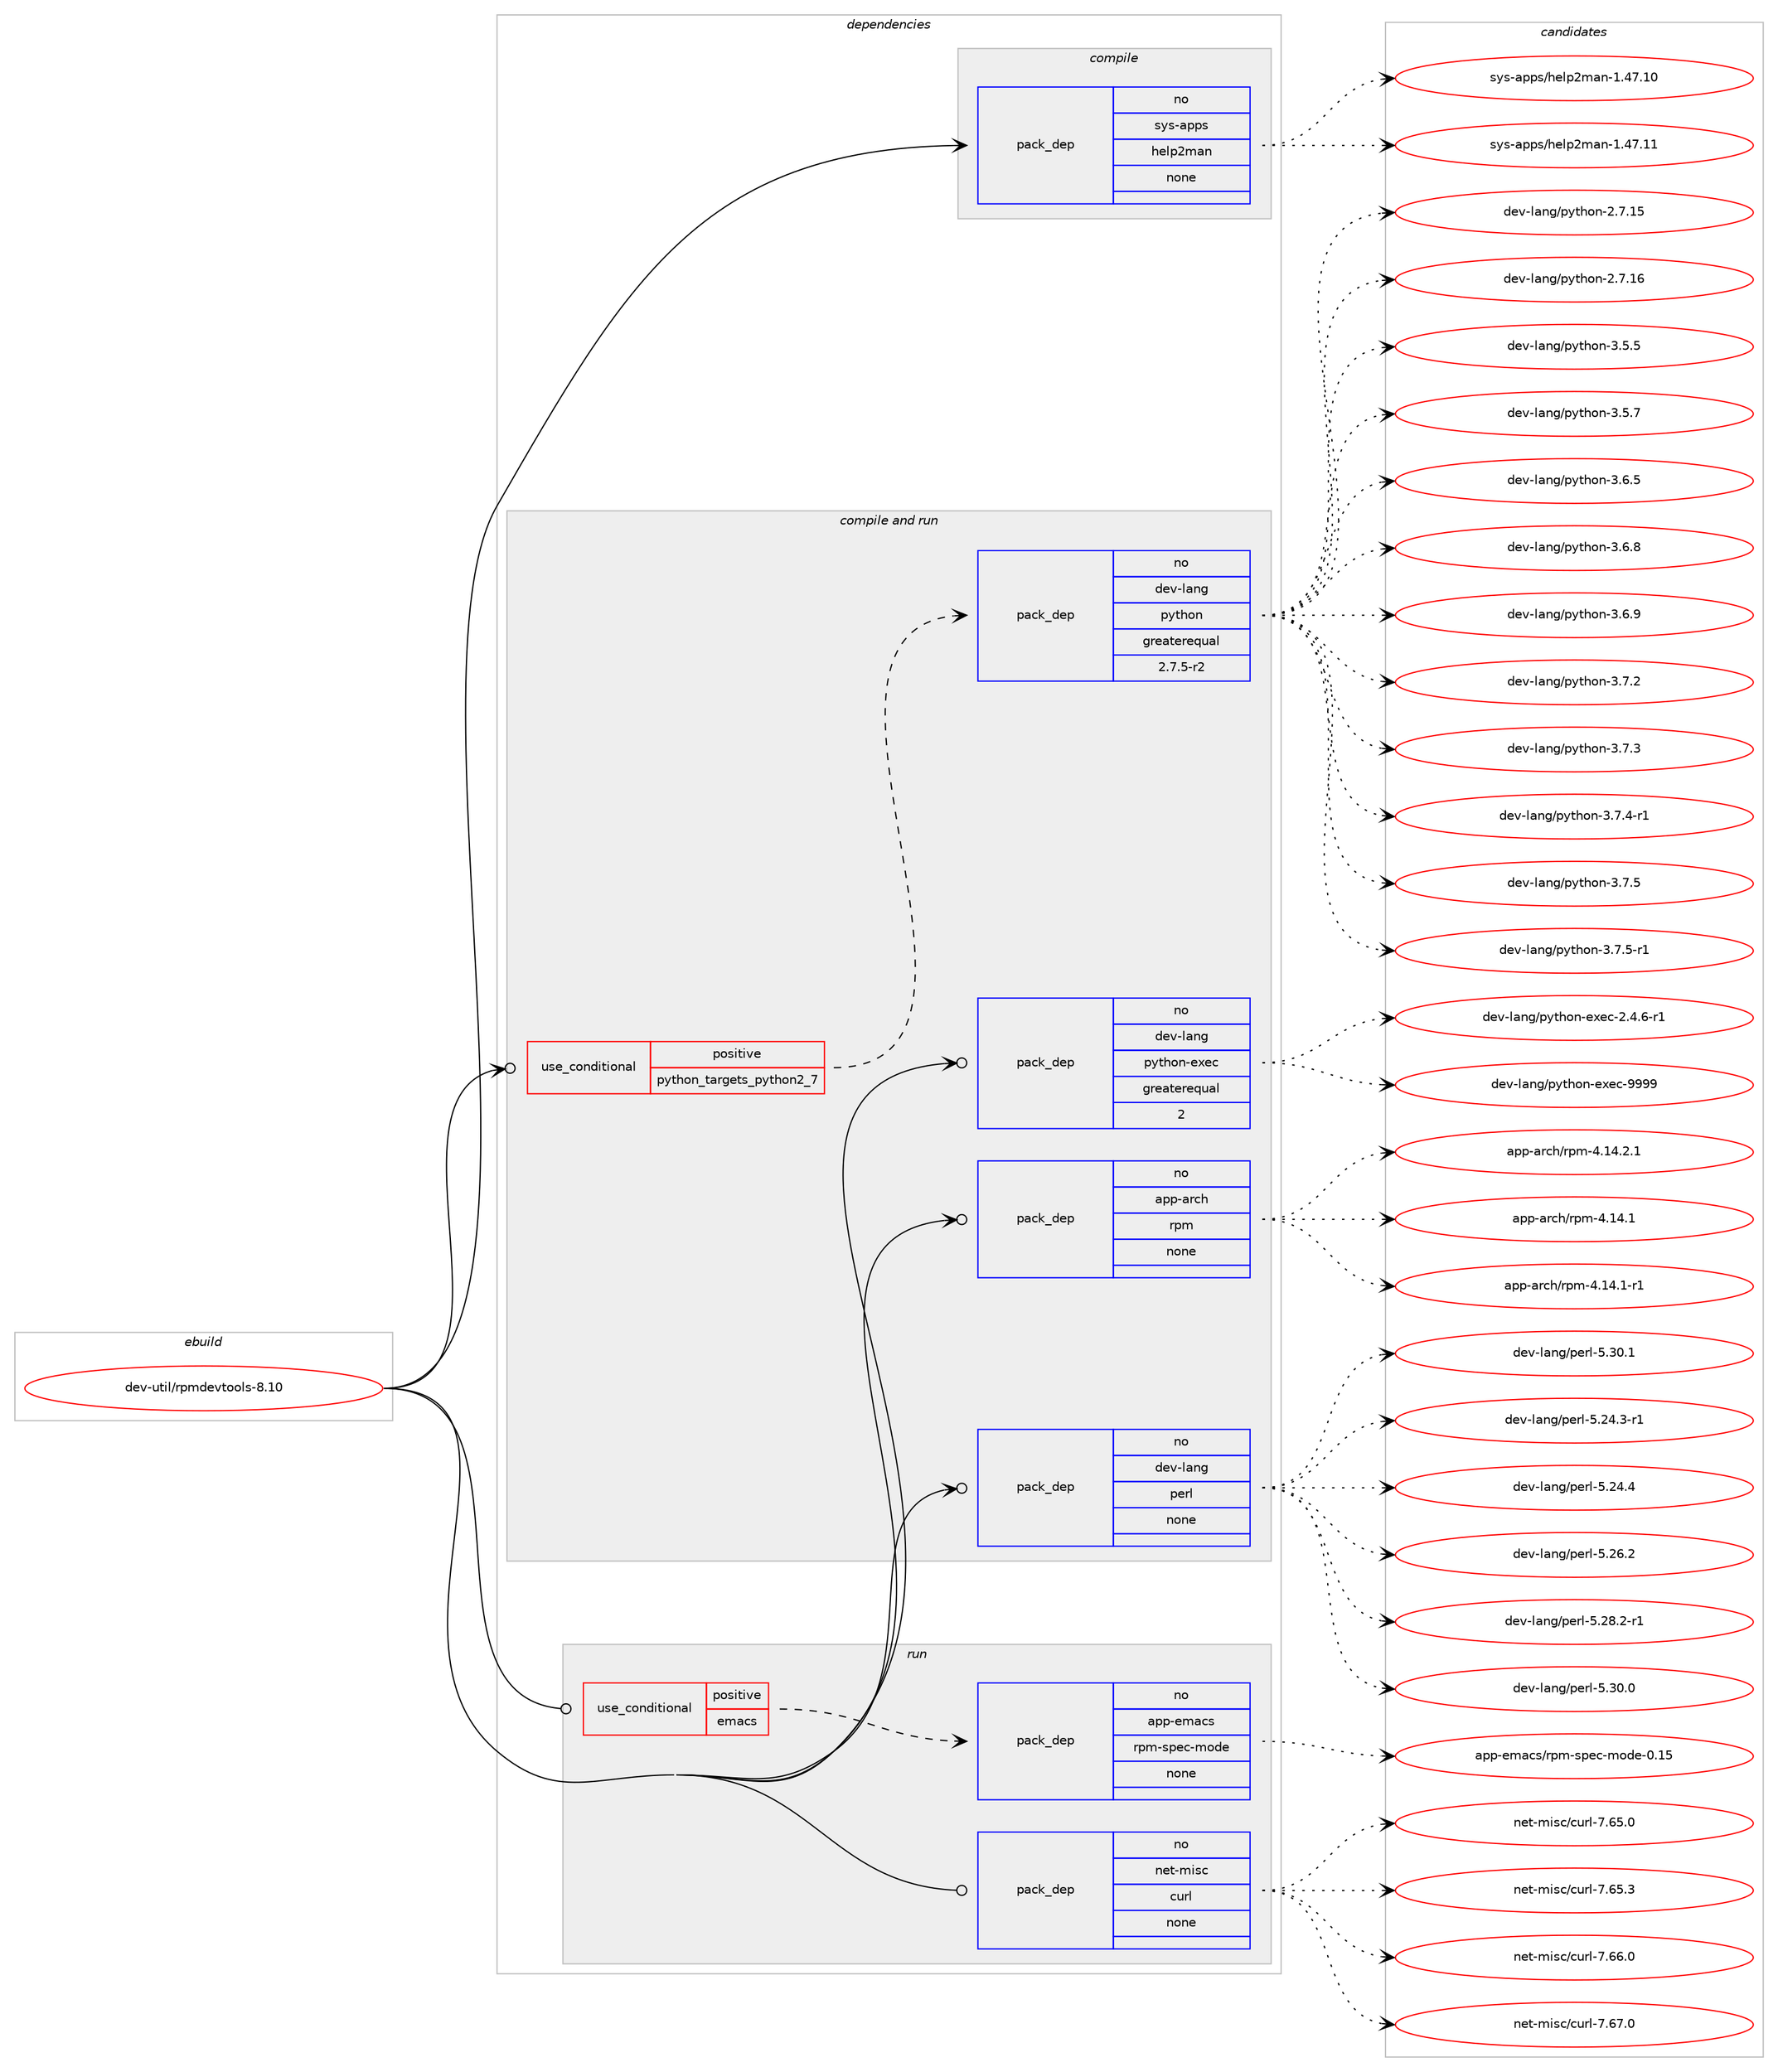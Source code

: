 digraph prolog {

# *************
# Graph options
# *************

newrank=true;
concentrate=true;
compound=true;
graph [rankdir=LR,fontname=Helvetica,fontsize=10,ranksep=1.5];#, ranksep=2.5, nodesep=0.2];
edge  [arrowhead=vee];
node  [fontname=Helvetica,fontsize=10];

# **********
# The ebuild
# **********

subgraph cluster_leftcol {
color=gray;
rank=same;
label=<<i>ebuild</i>>;
id [label="dev-util/rpmdevtools-8.10", color=red, width=4, href="../dev-util/rpmdevtools-8.10.svg"];
}

# ****************
# The dependencies
# ****************

subgraph cluster_midcol {
color=gray;
label=<<i>dependencies</i>>;
subgraph cluster_compile {
fillcolor="#eeeeee";
style=filled;
label=<<i>compile</i>>;
subgraph pack536506 {
dependency731964 [label=<<TABLE BORDER="0" CELLBORDER="1" CELLSPACING="0" CELLPADDING="4" WIDTH="220"><TR><TD ROWSPAN="6" CELLPADDING="30">pack_dep</TD></TR><TR><TD WIDTH="110">no</TD></TR><TR><TD>sys-apps</TD></TR><TR><TD>help2man</TD></TR><TR><TD>none</TD></TR><TR><TD></TD></TR></TABLE>>, shape=none, color=blue];
}
id:e -> dependency731964:w [weight=20,style="solid",arrowhead="vee"];
}
subgraph cluster_compileandrun {
fillcolor="#eeeeee";
style=filled;
label=<<i>compile and run</i>>;
subgraph cond183270 {
dependency731965 [label=<<TABLE BORDER="0" CELLBORDER="1" CELLSPACING="0" CELLPADDING="4"><TR><TD ROWSPAN="3" CELLPADDING="10">use_conditional</TD></TR><TR><TD>positive</TD></TR><TR><TD>python_targets_python2_7</TD></TR></TABLE>>, shape=none, color=red];
subgraph pack536507 {
dependency731966 [label=<<TABLE BORDER="0" CELLBORDER="1" CELLSPACING="0" CELLPADDING="4" WIDTH="220"><TR><TD ROWSPAN="6" CELLPADDING="30">pack_dep</TD></TR><TR><TD WIDTH="110">no</TD></TR><TR><TD>dev-lang</TD></TR><TR><TD>python</TD></TR><TR><TD>greaterequal</TD></TR><TR><TD>2.7.5-r2</TD></TR></TABLE>>, shape=none, color=blue];
}
dependency731965:e -> dependency731966:w [weight=20,style="dashed",arrowhead="vee"];
}
id:e -> dependency731965:w [weight=20,style="solid",arrowhead="odotvee"];
subgraph pack536508 {
dependency731967 [label=<<TABLE BORDER="0" CELLBORDER="1" CELLSPACING="0" CELLPADDING="4" WIDTH="220"><TR><TD ROWSPAN="6" CELLPADDING="30">pack_dep</TD></TR><TR><TD WIDTH="110">no</TD></TR><TR><TD>app-arch</TD></TR><TR><TD>rpm</TD></TR><TR><TD>none</TD></TR><TR><TD></TD></TR></TABLE>>, shape=none, color=blue];
}
id:e -> dependency731967:w [weight=20,style="solid",arrowhead="odotvee"];
subgraph pack536509 {
dependency731968 [label=<<TABLE BORDER="0" CELLBORDER="1" CELLSPACING="0" CELLPADDING="4" WIDTH="220"><TR><TD ROWSPAN="6" CELLPADDING="30">pack_dep</TD></TR><TR><TD WIDTH="110">no</TD></TR><TR><TD>dev-lang</TD></TR><TR><TD>perl</TD></TR><TR><TD>none</TD></TR><TR><TD></TD></TR></TABLE>>, shape=none, color=blue];
}
id:e -> dependency731968:w [weight=20,style="solid",arrowhead="odotvee"];
subgraph pack536510 {
dependency731969 [label=<<TABLE BORDER="0" CELLBORDER="1" CELLSPACING="0" CELLPADDING="4" WIDTH="220"><TR><TD ROWSPAN="6" CELLPADDING="30">pack_dep</TD></TR><TR><TD WIDTH="110">no</TD></TR><TR><TD>dev-lang</TD></TR><TR><TD>python-exec</TD></TR><TR><TD>greaterequal</TD></TR><TR><TD>2</TD></TR></TABLE>>, shape=none, color=blue];
}
id:e -> dependency731969:w [weight=20,style="solid",arrowhead="odotvee"];
}
subgraph cluster_run {
fillcolor="#eeeeee";
style=filled;
label=<<i>run</i>>;
subgraph cond183271 {
dependency731970 [label=<<TABLE BORDER="0" CELLBORDER="1" CELLSPACING="0" CELLPADDING="4"><TR><TD ROWSPAN="3" CELLPADDING="10">use_conditional</TD></TR><TR><TD>positive</TD></TR><TR><TD>emacs</TD></TR></TABLE>>, shape=none, color=red];
subgraph pack536511 {
dependency731971 [label=<<TABLE BORDER="0" CELLBORDER="1" CELLSPACING="0" CELLPADDING="4" WIDTH="220"><TR><TD ROWSPAN="6" CELLPADDING="30">pack_dep</TD></TR><TR><TD WIDTH="110">no</TD></TR><TR><TD>app-emacs</TD></TR><TR><TD>rpm-spec-mode</TD></TR><TR><TD>none</TD></TR><TR><TD></TD></TR></TABLE>>, shape=none, color=blue];
}
dependency731970:e -> dependency731971:w [weight=20,style="dashed",arrowhead="vee"];
}
id:e -> dependency731970:w [weight=20,style="solid",arrowhead="odot"];
subgraph pack536512 {
dependency731972 [label=<<TABLE BORDER="0" CELLBORDER="1" CELLSPACING="0" CELLPADDING="4" WIDTH="220"><TR><TD ROWSPAN="6" CELLPADDING="30">pack_dep</TD></TR><TR><TD WIDTH="110">no</TD></TR><TR><TD>net-misc</TD></TR><TR><TD>curl</TD></TR><TR><TD>none</TD></TR><TR><TD></TD></TR></TABLE>>, shape=none, color=blue];
}
id:e -> dependency731972:w [weight=20,style="solid",arrowhead="odot"];
}
}

# **************
# The candidates
# **************

subgraph cluster_choices {
rank=same;
color=gray;
label=<<i>candidates</i>>;

subgraph choice536506 {
color=black;
nodesep=1;
choice11512111545971121121154710410110811250109971104549465255464948 [label="sys-apps/help2man-1.47.10", color=red, width=4,href="../sys-apps/help2man-1.47.10.svg"];
choice11512111545971121121154710410110811250109971104549465255464949 [label="sys-apps/help2man-1.47.11", color=red, width=4,href="../sys-apps/help2man-1.47.11.svg"];
dependency731964:e -> choice11512111545971121121154710410110811250109971104549465255464948:w [style=dotted,weight="100"];
dependency731964:e -> choice11512111545971121121154710410110811250109971104549465255464949:w [style=dotted,weight="100"];
}
subgraph choice536507 {
color=black;
nodesep=1;
choice10010111845108971101034711212111610411111045504655464953 [label="dev-lang/python-2.7.15", color=red, width=4,href="../dev-lang/python-2.7.15.svg"];
choice10010111845108971101034711212111610411111045504655464954 [label="dev-lang/python-2.7.16", color=red, width=4,href="../dev-lang/python-2.7.16.svg"];
choice100101118451089711010347112121116104111110455146534653 [label="dev-lang/python-3.5.5", color=red, width=4,href="../dev-lang/python-3.5.5.svg"];
choice100101118451089711010347112121116104111110455146534655 [label="dev-lang/python-3.5.7", color=red, width=4,href="../dev-lang/python-3.5.7.svg"];
choice100101118451089711010347112121116104111110455146544653 [label="dev-lang/python-3.6.5", color=red, width=4,href="../dev-lang/python-3.6.5.svg"];
choice100101118451089711010347112121116104111110455146544656 [label="dev-lang/python-3.6.8", color=red, width=4,href="../dev-lang/python-3.6.8.svg"];
choice100101118451089711010347112121116104111110455146544657 [label="dev-lang/python-3.6.9", color=red, width=4,href="../dev-lang/python-3.6.9.svg"];
choice100101118451089711010347112121116104111110455146554650 [label="dev-lang/python-3.7.2", color=red, width=4,href="../dev-lang/python-3.7.2.svg"];
choice100101118451089711010347112121116104111110455146554651 [label="dev-lang/python-3.7.3", color=red, width=4,href="../dev-lang/python-3.7.3.svg"];
choice1001011184510897110103471121211161041111104551465546524511449 [label="dev-lang/python-3.7.4-r1", color=red, width=4,href="../dev-lang/python-3.7.4-r1.svg"];
choice100101118451089711010347112121116104111110455146554653 [label="dev-lang/python-3.7.5", color=red, width=4,href="../dev-lang/python-3.7.5.svg"];
choice1001011184510897110103471121211161041111104551465546534511449 [label="dev-lang/python-3.7.5-r1", color=red, width=4,href="../dev-lang/python-3.7.5-r1.svg"];
dependency731966:e -> choice10010111845108971101034711212111610411111045504655464953:w [style=dotted,weight="100"];
dependency731966:e -> choice10010111845108971101034711212111610411111045504655464954:w [style=dotted,weight="100"];
dependency731966:e -> choice100101118451089711010347112121116104111110455146534653:w [style=dotted,weight="100"];
dependency731966:e -> choice100101118451089711010347112121116104111110455146534655:w [style=dotted,weight="100"];
dependency731966:e -> choice100101118451089711010347112121116104111110455146544653:w [style=dotted,weight="100"];
dependency731966:e -> choice100101118451089711010347112121116104111110455146544656:w [style=dotted,weight="100"];
dependency731966:e -> choice100101118451089711010347112121116104111110455146544657:w [style=dotted,weight="100"];
dependency731966:e -> choice100101118451089711010347112121116104111110455146554650:w [style=dotted,weight="100"];
dependency731966:e -> choice100101118451089711010347112121116104111110455146554651:w [style=dotted,weight="100"];
dependency731966:e -> choice1001011184510897110103471121211161041111104551465546524511449:w [style=dotted,weight="100"];
dependency731966:e -> choice100101118451089711010347112121116104111110455146554653:w [style=dotted,weight="100"];
dependency731966:e -> choice1001011184510897110103471121211161041111104551465546534511449:w [style=dotted,weight="100"];
}
subgraph choice536508 {
color=black;
nodesep=1;
choice971121124597114991044711411210945524649524649 [label="app-arch/rpm-4.14.1", color=red, width=4,href="../app-arch/rpm-4.14.1.svg"];
choice9711211245971149910447114112109455246495246494511449 [label="app-arch/rpm-4.14.1-r1", color=red, width=4,href="../app-arch/rpm-4.14.1-r1.svg"];
choice9711211245971149910447114112109455246495246504649 [label="app-arch/rpm-4.14.2.1", color=red, width=4,href="../app-arch/rpm-4.14.2.1.svg"];
dependency731967:e -> choice971121124597114991044711411210945524649524649:w [style=dotted,weight="100"];
dependency731967:e -> choice9711211245971149910447114112109455246495246494511449:w [style=dotted,weight="100"];
dependency731967:e -> choice9711211245971149910447114112109455246495246504649:w [style=dotted,weight="100"];
}
subgraph choice536509 {
color=black;
nodesep=1;
choice100101118451089711010347112101114108455346505246514511449 [label="dev-lang/perl-5.24.3-r1", color=red, width=4,href="../dev-lang/perl-5.24.3-r1.svg"];
choice10010111845108971101034711210111410845534650524652 [label="dev-lang/perl-5.24.4", color=red, width=4,href="../dev-lang/perl-5.24.4.svg"];
choice10010111845108971101034711210111410845534650544650 [label="dev-lang/perl-5.26.2", color=red, width=4,href="../dev-lang/perl-5.26.2.svg"];
choice100101118451089711010347112101114108455346505646504511449 [label="dev-lang/perl-5.28.2-r1", color=red, width=4,href="../dev-lang/perl-5.28.2-r1.svg"];
choice10010111845108971101034711210111410845534651484648 [label="dev-lang/perl-5.30.0", color=red, width=4,href="../dev-lang/perl-5.30.0.svg"];
choice10010111845108971101034711210111410845534651484649 [label="dev-lang/perl-5.30.1", color=red, width=4,href="../dev-lang/perl-5.30.1.svg"];
dependency731968:e -> choice100101118451089711010347112101114108455346505246514511449:w [style=dotted,weight="100"];
dependency731968:e -> choice10010111845108971101034711210111410845534650524652:w [style=dotted,weight="100"];
dependency731968:e -> choice10010111845108971101034711210111410845534650544650:w [style=dotted,weight="100"];
dependency731968:e -> choice100101118451089711010347112101114108455346505646504511449:w [style=dotted,weight="100"];
dependency731968:e -> choice10010111845108971101034711210111410845534651484648:w [style=dotted,weight="100"];
dependency731968:e -> choice10010111845108971101034711210111410845534651484649:w [style=dotted,weight="100"];
}
subgraph choice536510 {
color=black;
nodesep=1;
choice10010111845108971101034711212111610411111045101120101994550465246544511449 [label="dev-lang/python-exec-2.4.6-r1", color=red, width=4,href="../dev-lang/python-exec-2.4.6-r1.svg"];
choice10010111845108971101034711212111610411111045101120101994557575757 [label="dev-lang/python-exec-9999", color=red, width=4,href="../dev-lang/python-exec-9999.svg"];
dependency731969:e -> choice10010111845108971101034711212111610411111045101120101994550465246544511449:w [style=dotted,weight="100"];
dependency731969:e -> choice10010111845108971101034711212111610411111045101120101994557575757:w [style=dotted,weight="100"];
}
subgraph choice536511 {
color=black;
nodesep=1;
choice97112112451011099799115471141121094511511210199451091111001014548464953 [label="app-emacs/rpm-spec-mode-0.15", color=red, width=4,href="../app-emacs/rpm-spec-mode-0.15.svg"];
dependency731971:e -> choice97112112451011099799115471141121094511511210199451091111001014548464953:w [style=dotted,weight="100"];
}
subgraph choice536512 {
color=black;
nodesep=1;
choice1101011164510910511599479911711410845554654534648 [label="net-misc/curl-7.65.0", color=red, width=4,href="../net-misc/curl-7.65.0.svg"];
choice1101011164510910511599479911711410845554654534651 [label="net-misc/curl-7.65.3", color=red, width=4,href="../net-misc/curl-7.65.3.svg"];
choice1101011164510910511599479911711410845554654544648 [label="net-misc/curl-7.66.0", color=red, width=4,href="../net-misc/curl-7.66.0.svg"];
choice1101011164510910511599479911711410845554654554648 [label="net-misc/curl-7.67.0", color=red, width=4,href="../net-misc/curl-7.67.0.svg"];
dependency731972:e -> choice1101011164510910511599479911711410845554654534648:w [style=dotted,weight="100"];
dependency731972:e -> choice1101011164510910511599479911711410845554654534651:w [style=dotted,weight="100"];
dependency731972:e -> choice1101011164510910511599479911711410845554654544648:w [style=dotted,weight="100"];
dependency731972:e -> choice1101011164510910511599479911711410845554654554648:w [style=dotted,weight="100"];
}
}

}
